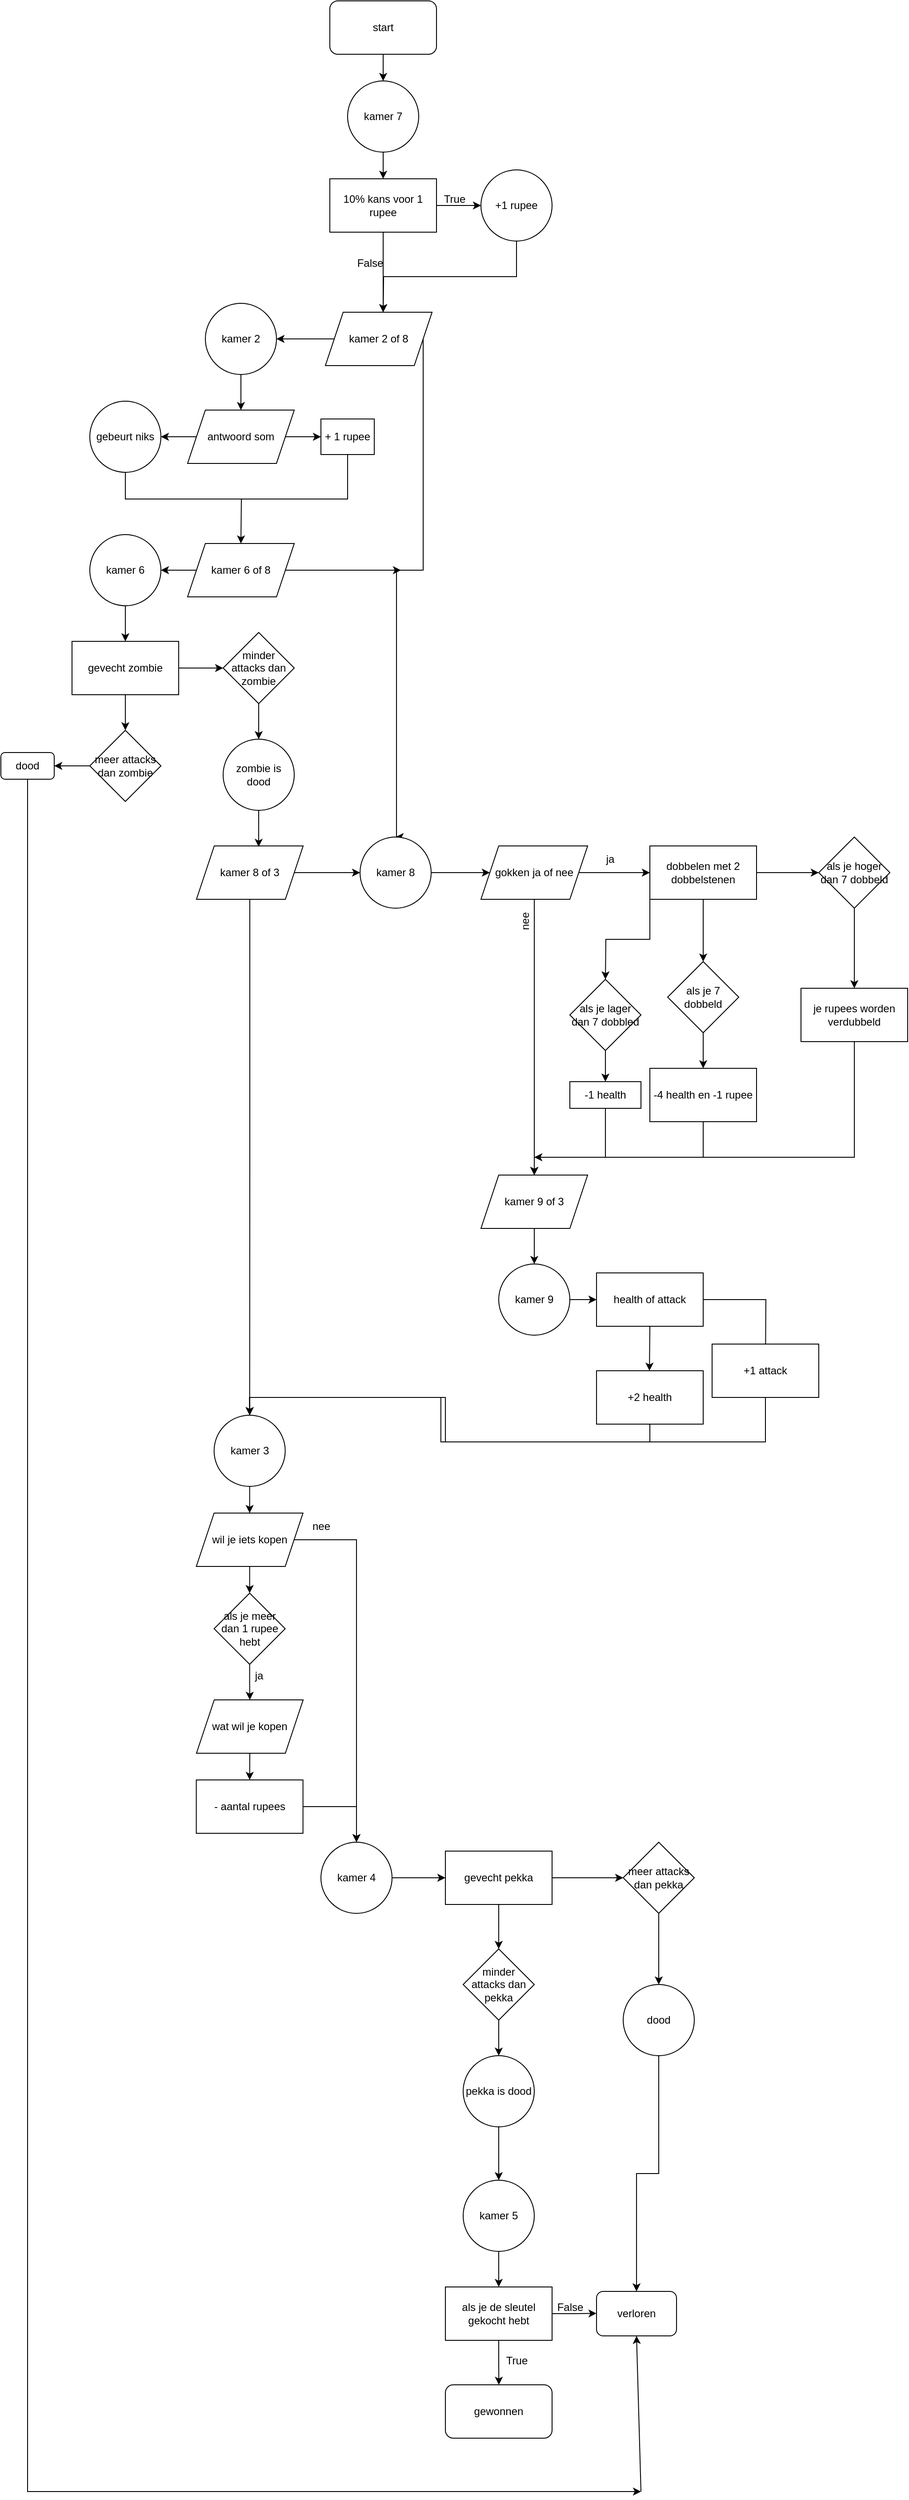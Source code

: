 <mxfile version="25.0.3">
  <diagram name="Pagina-1" id="LA-Mq_ICVdcmq7dzgJhT">
    <mxGraphModel dx="2562" dy="1162" grid="1" gridSize="10" guides="1" tooltips="1" connect="1" arrows="1" fold="1" page="1" pageScale="1" pageWidth="827" pageHeight="1169" math="0" shadow="0">
      <root>
        <mxCell id="0" />
        <mxCell id="1" parent="0" />
        <mxCell id="9-p0ut07gWVJ-qojFl4E-4" style="edgeStyle=orthogonalEdgeStyle;rounded=0;orthogonalLoop=1;jettySize=auto;html=1;exitX=0.5;exitY=1;exitDx=0;exitDy=0;" parent="1" source="9-p0ut07gWVJ-qojFl4E-3" target="9-p0ut07gWVJ-qojFl4E-5" edge="1">
          <mxGeometry relative="1" as="geometry">
            <mxPoint x="400" y="180" as="targetPoint" />
          </mxGeometry>
        </mxCell>
        <mxCell id="9-p0ut07gWVJ-qojFl4E-3" value="start" style="rounded=1;whiteSpace=wrap;html=1;" parent="1" vertex="1">
          <mxGeometry x="340" y="80" width="120" height="60" as="geometry" />
        </mxCell>
        <mxCell id="9-p0ut07gWVJ-qojFl4E-7" style="edgeStyle=orthogonalEdgeStyle;rounded=0;orthogonalLoop=1;jettySize=auto;html=1;exitX=0.5;exitY=1;exitDx=0;exitDy=0;entryX=0.5;entryY=0;entryDx=0;entryDy=0;" parent="1" source="9-p0ut07gWVJ-qojFl4E-5" target="9-p0ut07gWVJ-qojFl4E-6" edge="1">
          <mxGeometry relative="1" as="geometry" />
        </mxCell>
        <mxCell id="9-p0ut07gWVJ-qojFl4E-5" value="kamer 7" style="ellipse;whiteSpace=wrap;html=1;aspect=fixed;" parent="1" vertex="1">
          <mxGeometry x="360" y="170" width="80" height="80" as="geometry" />
        </mxCell>
        <mxCell id="9-p0ut07gWVJ-qojFl4E-8" style="edgeStyle=orthogonalEdgeStyle;rounded=0;orthogonalLoop=1;jettySize=auto;html=1;exitX=1;exitY=0.5;exitDx=0;exitDy=0;" parent="1" source="9-p0ut07gWVJ-qojFl4E-6" edge="1">
          <mxGeometry relative="1" as="geometry">
            <mxPoint x="510" y="310" as="targetPoint" />
          </mxGeometry>
        </mxCell>
        <mxCell id="9-p0ut07gWVJ-qojFl4E-45" style="edgeStyle=orthogonalEdgeStyle;rounded=0;orthogonalLoop=1;jettySize=auto;html=1;exitX=0.5;exitY=1;exitDx=0;exitDy=0;" parent="1" source="9-p0ut07gWVJ-qojFl4E-6" edge="1">
          <mxGeometry relative="1" as="geometry">
            <mxPoint x="400" y="430" as="targetPoint" />
          </mxGeometry>
        </mxCell>
        <mxCell id="9-p0ut07gWVJ-qojFl4E-6" value="10% kans voor 1 rupee" style="rounded=0;whiteSpace=wrap;html=1;" parent="1" vertex="1">
          <mxGeometry x="340" y="280" width="120" height="60" as="geometry" />
        </mxCell>
        <mxCell id="9-p0ut07gWVJ-qojFl4E-10" value="True" style="text;html=1;align=center;verticalAlign=middle;resizable=0;points=[];autosize=1;strokeColor=none;fillColor=none;" parent="1" vertex="1">
          <mxGeometry x="455" y="288" width="50" height="30" as="geometry" />
        </mxCell>
        <mxCell id="9-p0ut07gWVJ-qojFl4E-18" style="edgeStyle=orthogonalEdgeStyle;rounded=0;orthogonalLoop=1;jettySize=auto;html=1;exitX=0.5;exitY=1;exitDx=0;exitDy=0;" parent="1" source="9-p0ut07gWVJ-qojFl4E-14" edge="1">
          <mxGeometry relative="1" as="geometry">
            <mxPoint x="400" y="430" as="targetPoint" />
          </mxGeometry>
        </mxCell>
        <mxCell id="9-p0ut07gWVJ-qojFl4E-14" value="+1 rupee" style="ellipse;whiteSpace=wrap;html=1;aspect=fixed;" parent="1" vertex="1">
          <mxGeometry x="510" y="270" width="80" height="80" as="geometry" />
        </mxCell>
        <mxCell id="9-p0ut07gWVJ-qojFl4E-13" value="False" style="text;html=1;align=center;verticalAlign=middle;resizable=0;points=[];autosize=1;strokeColor=none;fillColor=none;" parent="1" vertex="1">
          <mxGeometry x="360" y="360" width="50" height="30" as="geometry" />
        </mxCell>
        <mxCell id="9-p0ut07gWVJ-qojFl4E-22" style="edgeStyle=orthogonalEdgeStyle;rounded=0;orthogonalLoop=1;jettySize=auto;html=1;exitX=0;exitY=0.5;exitDx=0;exitDy=0;" parent="1" source="9-p0ut07gWVJ-qojFl4E-19" edge="1">
          <mxGeometry relative="1" as="geometry">
            <mxPoint x="280" y="460" as="targetPoint" />
          </mxGeometry>
        </mxCell>
        <mxCell id="zXE78QHeRGmhFm922bv5-4" style="edgeStyle=orthogonalEdgeStyle;rounded=0;orthogonalLoop=1;jettySize=auto;html=1;exitX=1;exitY=0.5;exitDx=0;exitDy=0;entryX=0.5;entryY=0;entryDx=0;entryDy=0;" parent="1" source="9-p0ut07gWVJ-qojFl4E-19" target="zXE78QHeRGmhFm922bv5-1" edge="1">
          <mxGeometry relative="1" as="geometry">
            <Array as="points">
              <mxPoint x="445" y="720" />
              <mxPoint x="415" y="720" />
            </Array>
          </mxGeometry>
        </mxCell>
        <mxCell id="9-p0ut07gWVJ-qojFl4E-19" value="kamer 2 of 8" style="shape=parallelogram;perimeter=parallelogramPerimeter;whiteSpace=wrap;html=1;fixedSize=1;" parent="1" vertex="1">
          <mxGeometry x="335" y="430" width="120" height="60" as="geometry" />
        </mxCell>
        <mxCell id="9-p0ut07gWVJ-qojFl4E-24" style="edgeStyle=orthogonalEdgeStyle;rounded=0;orthogonalLoop=1;jettySize=auto;html=1;exitX=0.5;exitY=1;exitDx=0;exitDy=0;" parent="1" source="9-p0ut07gWVJ-qojFl4E-23" target="9-p0ut07gWVJ-qojFl4E-25" edge="1">
          <mxGeometry relative="1" as="geometry">
            <mxPoint x="240" y="540" as="targetPoint" />
          </mxGeometry>
        </mxCell>
        <mxCell id="9-p0ut07gWVJ-qojFl4E-23" value="kamer 2" style="ellipse;whiteSpace=wrap;html=1;aspect=fixed;" parent="1" vertex="1">
          <mxGeometry x="200" y="420" width="80" height="80" as="geometry" />
        </mxCell>
        <mxCell id="9-p0ut07gWVJ-qojFl4E-26" style="edgeStyle=orthogonalEdgeStyle;rounded=0;orthogonalLoop=1;jettySize=auto;html=1;exitX=1;exitY=0.5;exitDx=0;exitDy=0;" parent="1" source="9-p0ut07gWVJ-qojFl4E-25" edge="1">
          <mxGeometry relative="1" as="geometry">
            <mxPoint x="330" y="570" as="targetPoint" />
          </mxGeometry>
        </mxCell>
        <mxCell id="9-p0ut07gWVJ-qojFl4E-27" style="edgeStyle=orthogonalEdgeStyle;rounded=0;orthogonalLoop=1;jettySize=auto;html=1;exitX=0;exitY=0.5;exitDx=0;exitDy=0;" parent="1" source="9-p0ut07gWVJ-qojFl4E-25" edge="1">
          <mxGeometry relative="1" as="geometry">
            <mxPoint x="150" y="570" as="targetPoint" />
          </mxGeometry>
        </mxCell>
        <mxCell id="9-p0ut07gWVJ-qojFl4E-25" value="antwoord som" style="shape=parallelogram;perimeter=parallelogramPerimeter;whiteSpace=wrap;html=1;fixedSize=1;" parent="1" vertex="1">
          <mxGeometry x="180" y="540" width="120" height="60" as="geometry" />
        </mxCell>
        <mxCell id="9-p0ut07gWVJ-qojFl4E-28" value="gebeurt niks" style="ellipse;whiteSpace=wrap;html=1;aspect=fixed;" parent="1" vertex="1">
          <mxGeometry x="70" y="530" width="80" height="80" as="geometry" />
        </mxCell>
        <mxCell id="9-p0ut07gWVJ-qojFl4E-30" style="edgeStyle=orthogonalEdgeStyle;rounded=0;orthogonalLoop=1;jettySize=auto;html=1;exitX=0.5;exitY=1;exitDx=0;exitDy=0;" parent="1" source="9-p0ut07gWVJ-qojFl4E-29" edge="1">
          <mxGeometry relative="1" as="geometry">
            <mxPoint x="240" y="690" as="targetPoint" />
          </mxGeometry>
        </mxCell>
        <mxCell id="9-p0ut07gWVJ-qojFl4E-29" value="+ 1 rupee" style="rounded=0;whiteSpace=wrap;html=1;" parent="1" vertex="1">
          <mxGeometry x="330" y="550" width="60" height="40" as="geometry" />
        </mxCell>
        <mxCell id="9-p0ut07gWVJ-qojFl4E-35" style="edgeStyle=orthogonalEdgeStyle;rounded=0;orthogonalLoop=1;jettySize=auto;html=1;exitX=0;exitY=0.5;exitDx=0;exitDy=0;entryX=1;entryY=0.5;entryDx=0;entryDy=0;" parent="1" source="9-p0ut07gWVJ-qojFl4E-32" target="9-p0ut07gWVJ-qojFl4E-34" edge="1">
          <mxGeometry relative="1" as="geometry" />
        </mxCell>
        <mxCell id="zXE78QHeRGmhFm922bv5-14" style="edgeStyle=orthogonalEdgeStyle;rounded=0;orthogonalLoop=1;jettySize=auto;html=1;exitX=1;exitY=0.5;exitDx=0;exitDy=0;" parent="1" source="9-p0ut07gWVJ-qojFl4E-32" edge="1">
          <mxGeometry relative="1" as="geometry">
            <mxPoint x="420" y="720" as="targetPoint" />
          </mxGeometry>
        </mxCell>
        <mxCell id="9-p0ut07gWVJ-qojFl4E-32" value="kamer 6 of 8" style="shape=parallelogram;perimeter=parallelogramPerimeter;whiteSpace=wrap;html=1;fixedSize=1;" parent="1" vertex="1">
          <mxGeometry x="180" y="690" width="120" height="60" as="geometry" />
        </mxCell>
        <mxCell id="9-p0ut07gWVJ-qojFl4E-36" style="edgeStyle=orthogonalEdgeStyle;rounded=0;orthogonalLoop=1;jettySize=auto;html=1;exitX=0.5;exitY=1;exitDx=0;exitDy=0;" parent="1" source="9-p0ut07gWVJ-qojFl4E-34" edge="1">
          <mxGeometry relative="1" as="geometry">
            <mxPoint x="110" y="800" as="targetPoint" />
          </mxGeometry>
        </mxCell>
        <mxCell id="9-p0ut07gWVJ-qojFl4E-34" value="kamer 6" style="ellipse;whiteSpace=wrap;html=1;aspect=fixed;" parent="1" vertex="1">
          <mxGeometry x="70" y="680" width="80" height="80" as="geometry" />
        </mxCell>
        <mxCell id="9-p0ut07gWVJ-qojFl4E-39" style="edgeStyle=orthogonalEdgeStyle;rounded=0;orthogonalLoop=1;jettySize=auto;html=1;exitX=1;exitY=0.5;exitDx=0;exitDy=0;entryX=0;entryY=0.5;entryDx=0;entryDy=0;" parent="1" source="9-p0ut07gWVJ-qojFl4E-37" target="9-p0ut07gWVJ-qojFl4E-38" edge="1">
          <mxGeometry relative="1" as="geometry" />
        </mxCell>
        <mxCell id="9-p0ut07gWVJ-qojFl4E-41" style="edgeStyle=orthogonalEdgeStyle;rounded=0;orthogonalLoop=1;jettySize=auto;html=1;exitX=0.5;exitY=1;exitDx=0;exitDy=0;entryX=0.5;entryY=0;entryDx=0;entryDy=0;" parent="1" source="9-p0ut07gWVJ-qojFl4E-37" target="9-p0ut07gWVJ-qojFl4E-40" edge="1">
          <mxGeometry relative="1" as="geometry" />
        </mxCell>
        <mxCell id="9-p0ut07gWVJ-qojFl4E-37" value="gevecht zombie" style="rounded=0;whiteSpace=wrap;html=1;" parent="1" vertex="1">
          <mxGeometry x="50" y="800" width="120" height="60" as="geometry" />
        </mxCell>
        <mxCell id="9-p0ut07gWVJ-qojFl4E-42" style="edgeStyle=orthogonalEdgeStyle;rounded=0;orthogonalLoop=1;jettySize=auto;html=1;exitX=0.5;exitY=1;exitDx=0;exitDy=0;" parent="1" source="9-p0ut07gWVJ-qojFl4E-38" edge="1">
          <mxGeometry relative="1" as="geometry">
            <mxPoint x="260" y="910" as="targetPoint" />
          </mxGeometry>
        </mxCell>
        <mxCell id="9-p0ut07gWVJ-qojFl4E-38" value="minder attacks dan zombie" style="rhombus;whiteSpace=wrap;html=1;" parent="1" vertex="1">
          <mxGeometry x="220" y="790" width="80" height="80" as="geometry" />
        </mxCell>
        <mxCell id="9-p0ut07gWVJ-qojFl4E-49" style="edgeStyle=orthogonalEdgeStyle;rounded=0;orthogonalLoop=1;jettySize=auto;html=1;exitX=0;exitY=0.5;exitDx=0;exitDy=0;entryX=1;entryY=0.5;entryDx=0;entryDy=0;" parent="1" source="9-p0ut07gWVJ-qojFl4E-40" target="9-p0ut07gWVJ-qojFl4E-48" edge="1">
          <mxGeometry relative="1" as="geometry" />
        </mxCell>
        <mxCell id="9-p0ut07gWVJ-qojFl4E-40" value="meer attacks dan zombie" style="rhombus;whiteSpace=wrap;html=1;" parent="1" vertex="1">
          <mxGeometry x="70" y="900" width="80" height="80" as="geometry" />
        </mxCell>
        <mxCell id="9-p0ut07gWVJ-qojFl4E-43" value="zombie is dood" style="ellipse;whiteSpace=wrap;html=1;aspect=fixed;" parent="1" vertex="1">
          <mxGeometry x="220" y="910" width="80" height="80" as="geometry" />
        </mxCell>
        <mxCell id="9-p0ut07gWVJ-qojFl4E-44" value="" style="endArrow=none;html=1;rounded=0;" parent="1" edge="1">
          <mxGeometry width="50" height="50" relative="1" as="geometry">
            <mxPoint x="240" y="640" as="sourcePoint" />
            <mxPoint x="110" y="630" as="targetPoint" />
            <Array as="points">
              <mxPoint x="110" y="640" />
              <mxPoint x="110" y="610" />
            </Array>
          </mxGeometry>
        </mxCell>
        <mxCell id="q-v7iY-F-CsGWPlpGEO--21" style="edgeStyle=orthogonalEdgeStyle;rounded=0;orthogonalLoop=1;jettySize=auto;html=1;exitX=0.5;exitY=1;exitDx=0;exitDy=0;" edge="1" parent="1" source="9-p0ut07gWVJ-qojFl4E-48">
          <mxGeometry relative="1" as="geometry">
            <mxPoint x="690" y="2880" as="targetPoint" />
            <Array as="points">
              <mxPoint y="2770" />
              <mxPoint y="2770" />
            </Array>
          </mxGeometry>
        </mxCell>
        <mxCell id="9-p0ut07gWVJ-qojFl4E-48" value="dood" style="rounded=1;whiteSpace=wrap;html=1;" parent="1" vertex="1">
          <mxGeometry x="-30" y="925" width="60" height="30" as="geometry" />
        </mxCell>
        <mxCell id="zXE78QHeRGmhFm922bv5-11" style="edgeStyle=orthogonalEdgeStyle;rounded=0;orthogonalLoop=1;jettySize=auto;html=1;exitX=1;exitY=0.5;exitDx=0;exitDy=0;" parent="1" source="zXE78QHeRGmhFm922bv5-1" edge="1">
          <mxGeometry relative="1" as="geometry">
            <mxPoint x="520" y="1060" as="targetPoint" />
          </mxGeometry>
        </mxCell>
        <mxCell id="zXE78QHeRGmhFm922bv5-1" value="kamer 8" style="ellipse;whiteSpace=wrap;html=1;aspect=fixed;" parent="1" vertex="1">
          <mxGeometry x="374" y="1020" width="80" height="80" as="geometry" />
        </mxCell>
        <mxCell id="zXE78QHeRGmhFm922bv5-10" style="edgeStyle=orthogonalEdgeStyle;rounded=0;orthogonalLoop=1;jettySize=auto;html=1;exitX=1;exitY=0.5;exitDx=0;exitDy=0;entryX=0;entryY=0.5;entryDx=0;entryDy=0;" parent="1" source="zXE78QHeRGmhFm922bv5-6" target="zXE78QHeRGmhFm922bv5-1" edge="1">
          <mxGeometry relative="1" as="geometry" />
        </mxCell>
        <mxCell id="3SoIcV5cPvx-2qZ9T9Ji-27" style="edgeStyle=orthogonalEdgeStyle;rounded=0;orthogonalLoop=1;jettySize=auto;html=1;exitX=0.5;exitY=1;exitDx=0;exitDy=0;" parent="1" source="zXE78QHeRGmhFm922bv5-6" target="3SoIcV5cPvx-2qZ9T9Ji-28" edge="1">
          <mxGeometry relative="1" as="geometry">
            <mxPoint x="249.824" y="1710" as="targetPoint" />
          </mxGeometry>
        </mxCell>
        <mxCell id="zXE78QHeRGmhFm922bv5-6" value="kamer 8 of 3" style="shape=parallelogram;perimeter=parallelogramPerimeter;whiteSpace=wrap;html=1;fixedSize=1;" parent="1" vertex="1">
          <mxGeometry x="190" y="1030" width="120" height="60" as="geometry" />
        </mxCell>
        <mxCell id="zXE78QHeRGmhFm922bv5-8" style="edgeStyle=orthogonalEdgeStyle;rounded=0;orthogonalLoop=1;jettySize=auto;html=1;exitX=0.5;exitY=1;exitDx=0;exitDy=0;entryX=0.583;entryY=0.017;entryDx=0;entryDy=0;entryPerimeter=0;" parent="1" source="9-p0ut07gWVJ-qojFl4E-43" target="zXE78QHeRGmhFm922bv5-6" edge="1">
          <mxGeometry relative="1" as="geometry" />
        </mxCell>
        <mxCell id="zXE78QHeRGmhFm922bv5-17" style="edgeStyle=orthogonalEdgeStyle;rounded=0;orthogonalLoop=1;jettySize=auto;html=1;exitX=0.5;exitY=1;exitDx=0;exitDy=0;entryX=0.5;entryY=0;entryDx=0;entryDy=0;" parent="1" source="zXE78QHeRGmhFm922bv5-12" target="zXE78QHeRGmhFm922bv5-16" edge="1">
          <mxGeometry relative="1" as="geometry" />
        </mxCell>
        <mxCell id="zXE78QHeRGmhFm922bv5-19" style="edgeStyle=orthogonalEdgeStyle;rounded=0;orthogonalLoop=1;jettySize=auto;html=1;exitX=1;exitY=0.5;exitDx=0;exitDy=0;" parent="1" source="zXE78QHeRGmhFm922bv5-12" edge="1">
          <mxGeometry relative="1" as="geometry">
            <mxPoint x="700" y="1060" as="targetPoint" />
          </mxGeometry>
        </mxCell>
        <mxCell id="zXE78QHeRGmhFm922bv5-12" value="gokken ja of nee" style="shape=parallelogram;perimeter=parallelogramPerimeter;whiteSpace=wrap;html=1;fixedSize=1;" parent="1" vertex="1">
          <mxGeometry x="510" y="1030" width="120" height="60" as="geometry" />
        </mxCell>
        <mxCell id="3SoIcV5cPvx-2qZ9T9Ji-19" value="" style="edgeStyle=orthogonalEdgeStyle;rounded=0;orthogonalLoop=1;jettySize=auto;html=1;" parent="1" source="zXE78QHeRGmhFm922bv5-16" target="3SoIcV5cPvx-2qZ9T9Ji-18" edge="1">
          <mxGeometry relative="1" as="geometry" />
        </mxCell>
        <mxCell id="zXE78QHeRGmhFm922bv5-16" value="kamer 9 of 3" style="shape=parallelogram;perimeter=parallelogramPerimeter;whiteSpace=wrap;html=1;fixedSize=1;" parent="1" vertex="1">
          <mxGeometry x="510" y="1400" width="120" height="60" as="geometry" />
        </mxCell>
        <mxCell id="zXE78QHeRGmhFm922bv5-18" value="nee" style="text;html=1;align=center;verticalAlign=middle;resizable=0;points=[];autosize=1;strokeColor=none;fillColor=none;rotation=-90;" parent="1" vertex="1">
          <mxGeometry x="540" y="1100" width="40" height="30" as="geometry" />
        </mxCell>
        <mxCell id="zXE78QHeRGmhFm922bv5-20" value="ja" style="text;html=1;align=center;verticalAlign=middle;resizable=0;points=[];autosize=1;strokeColor=none;fillColor=none;" parent="1" vertex="1">
          <mxGeometry x="640" y="1030" width="30" height="30" as="geometry" />
        </mxCell>
        <mxCell id="3SoIcV5cPvx-2qZ9T9Ji-2" value="" style="edgeStyle=orthogonalEdgeStyle;rounded=0;orthogonalLoop=1;jettySize=auto;html=1;" parent="1" source="zXE78QHeRGmhFm922bv5-21" target="3SoIcV5cPvx-2qZ9T9Ji-1" edge="1">
          <mxGeometry relative="1" as="geometry" />
        </mxCell>
        <mxCell id="3SoIcV5cPvx-2qZ9T9Ji-7" value="" style="edgeStyle=orthogonalEdgeStyle;rounded=0;orthogonalLoop=1;jettySize=auto;html=1;" parent="1" source="zXE78QHeRGmhFm922bv5-21" target="3SoIcV5cPvx-2qZ9T9Ji-6" edge="1">
          <mxGeometry relative="1" as="geometry" />
        </mxCell>
        <mxCell id="3SoIcV5cPvx-2qZ9T9Ji-10" style="edgeStyle=orthogonalEdgeStyle;rounded=0;orthogonalLoop=1;jettySize=auto;html=1;exitX=0;exitY=1;exitDx=0;exitDy=0;" parent="1" source="zXE78QHeRGmhFm922bv5-21" edge="1">
          <mxGeometry relative="1" as="geometry">
            <mxPoint x="650" y="1180" as="targetPoint" />
          </mxGeometry>
        </mxCell>
        <mxCell id="zXE78QHeRGmhFm922bv5-21" value="dobbelen met 2 dobbelstenen" style="rounded=0;whiteSpace=wrap;html=1;" parent="1" vertex="1">
          <mxGeometry x="700" y="1030" width="120" height="60" as="geometry" />
        </mxCell>
        <mxCell id="3SoIcV5cPvx-2qZ9T9Ji-4" value="" style="edgeStyle=orthogonalEdgeStyle;rounded=0;orthogonalLoop=1;jettySize=auto;html=1;" parent="1" source="3SoIcV5cPvx-2qZ9T9Ji-1" target="3SoIcV5cPvx-2qZ9T9Ji-3" edge="1">
          <mxGeometry relative="1" as="geometry" />
        </mxCell>
        <mxCell id="3SoIcV5cPvx-2qZ9T9Ji-1" value="als je 7 dobbeld" style="rhombus;whiteSpace=wrap;html=1;rounded=0;" parent="1" vertex="1">
          <mxGeometry x="720" y="1160" width="80" height="80" as="geometry" />
        </mxCell>
        <mxCell id="3SoIcV5cPvx-2qZ9T9Ji-15" style="edgeStyle=orthogonalEdgeStyle;rounded=0;orthogonalLoop=1;jettySize=auto;html=1;exitX=0.5;exitY=1;exitDx=0;exitDy=0;" parent="1" source="3SoIcV5cPvx-2qZ9T9Ji-3" edge="1">
          <mxGeometry relative="1" as="geometry">
            <mxPoint x="570" y="1380" as="targetPoint" />
            <Array as="points">
              <mxPoint x="760" y="1380" />
            </Array>
          </mxGeometry>
        </mxCell>
        <mxCell id="3SoIcV5cPvx-2qZ9T9Ji-3" value="-4 health en -1 rupee" style="whiteSpace=wrap;html=1;rounded=0;" parent="1" vertex="1">
          <mxGeometry x="700" y="1280" width="120" height="60" as="geometry" />
        </mxCell>
        <mxCell id="3SoIcV5cPvx-2qZ9T9Ji-9" value="" style="edgeStyle=orthogonalEdgeStyle;rounded=0;orthogonalLoop=1;jettySize=auto;html=1;" parent="1" source="3SoIcV5cPvx-2qZ9T9Ji-6" target="3SoIcV5cPvx-2qZ9T9Ji-8" edge="1">
          <mxGeometry relative="1" as="geometry" />
        </mxCell>
        <mxCell id="3SoIcV5cPvx-2qZ9T9Ji-6" value="als je hoger dan 7 dobbeld" style="rhombus;whiteSpace=wrap;html=1;rounded=0;" parent="1" vertex="1">
          <mxGeometry x="890" y="1020" width="80" height="80" as="geometry" />
        </mxCell>
        <mxCell id="3SoIcV5cPvx-2qZ9T9Ji-16" style="edgeStyle=orthogonalEdgeStyle;rounded=0;orthogonalLoop=1;jettySize=auto;html=1;exitX=0.5;exitY=1;exitDx=0;exitDy=0;entryX=0.5;entryY=0;entryDx=0;entryDy=0;" parent="1" source="3SoIcV5cPvx-2qZ9T9Ji-8" target="zXE78QHeRGmhFm922bv5-16" edge="1">
          <mxGeometry relative="1" as="geometry">
            <Array as="points">
              <mxPoint x="930" y="1380" />
              <mxPoint x="570" y="1380" />
            </Array>
          </mxGeometry>
        </mxCell>
        <mxCell id="3SoIcV5cPvx-2qZ9T9Ji-8" value="je rupees worden verdubbeld" style="rounded=0;whiteSpace=wrap;html=1;" parent="1" vertex="1">
          <mxGeometry x="870" y="1190" width="120" height="60" as="geometry" />
        </mxCell>
        <mxCell id="3SoIcV5cPvx-2qZ9T9Ji-13" value="" style="edgeStyle=orthogonalEdgeStyle;rounded=0;orthogonalLoop=1;jettySize=auto;html=1;" parent="1" source="3SoIcV5cPvx-2qZ9T9Ji-11" target="3SoIcV5cPvx-2qZ9T9Ji-12" edge="1">
          <mxGeometry relative="1" as="geometry" />
        </mxCell>
        <mxCell id="3SoIcV5cPvx-2qZ9T9Ji-11" value="als je lager dan 7 dobbled" style="rhombus;whiteSpace=wrap;html=1;" parent="1" vertex="1">
          <mxGeometry x="610" y="1180" width="80" height="80" as="geometry" />
        </mxCell>
        <mxCell id="3SoIcV5cPvx-2qZ9T9Ji-14" style="edgeStyle=orthogonalEdgeStyle;rounded=0;orthogonalLoop=1;jettySize=auto;html=1;exitX=0.5;exitY=1;exitDx=0;exitDy=0;entryX=0.5;entryY=0;entryDx=0;entryDy=0;" parent="1" source="3SoIcV5cPvx-2qZ9T9Ji-12" target="zXE78QHeRGmhFm922bv5-16" edge="1">
          <mxGeometry relative="1" as="geometry">
            <Array as="points">
              <mxPoint x="650" y="1380" />
              <mxPoint x="570" y="1380" />
            </Array>
          </mxGeometry>
        </mxCell>
        <mxCell id="3SoIcV5cPvx-2qZ9T9Ji-12" value="-1 health" style="whiteSpace=wrap;html=1;" parent="1" vertex="1">
          <mxGeometry x="610" y="1295" width="80" height="30" as="geometry" />
        </mxCell>
        <mxCell id="3SoIcV5cPvx-2qZ9T9Ji-20" style="edgeStyle=orthogonalEdgeStyle;rounded=0;orthogonalLoop=1;jettySize=auto;html=1;exitX=1;exitY=0.5;exitDx=0;exitDy=0;" parent="1" source="3SoIcV5cPvx-2qZ9T9Ji-18" edge="1">
          <mxGeometry relative="1" as="geometry">
            <mxPoint x="640" y="1539.632" as="targetPoint" />
          </mxGeometry>
        </mxCell>
        <mxCell id="3SoIcV5cPvx-2qZ9T9Ji-18" value="kamer 9" style="ellipse;whiteSpace=wrap;html=1;" parent="1" vertex="1">
          <mxGeometry x="530" y="1500" width="80" height="80" as="geometry" />
        </mxCell>
        <mxCell id="3SoIcV5cPvx-2qZ9T9Ji-22" style="edgeStyle=orthogonalEdgeStyle;rounded=0;orthogonalLoop=1;jettySize=auto;html=1;exitX=0.5;exitY=1;exitDx=0;exitDy=0;" parent="1" source="3SoIcV5cPvx-2qZ9T9Ji-21" edge="1">
          <mxGeometry relative="1" as="geometry">
            <mxPoint x="699.526" y="1620" as="targetPoint" />
          </mxGeometry>
        </mxCell>
        <mxCell id="3SoIcV5cPvx-2qZ9T9Ji-24" style="edgeStyle=orthogonalEdgeStyle;rounded=0;orthogonalLoop=1;jettySize=auto;html=1;exitX=1;exitY=0.5;exitDx=0;exitDy=0;" parent="1" source="3SoIcV5cPvx-2qZ9T9Ji-21" edge="1">
          <mxGeometry relative="1" as="geometry">
            <mxPoint x="830" y="1620" as="targetPoint" />
          </mxGeometry>
        </mxCell>
        <mxCell id="3SoIcV5cPvx-2qZ9T9Ji-21" value="health of attack" style="rounded=0;whiteSpace=wrap;html=1;" parent="1" vertex="1">
          <mxGeometry x="640" y="1510" width="120" height="60" as="geometry" />
        </mxCell>
        <mxCell id="3SoIcV5cPvx-2qZ9T9Ji-29" style="edgeStyle=orthogonalEdgeStyle;rounded=0;orthogonalLoop=1;jettySize=auto;html=1;exitX=0.5;exitY=1;exitDx=0;exitDy=0;entryX=0.5;entryY=0;entryDx=0;entryDy=0;" parent="1" source="3SoIcV5cPvx-2qZ9T9Ji-25" target="3SoIcV5cPvx-2qZ9T9Ji-28" edge="1">
          <mxGeometry relative="1" as="geometry" />
        </mxCell>
        <mxCell id="3SoIcV5cPvx-2qZ9T9Ji-25" value="+2 health" style="rounded=0;whiteSpace=wrap;html=1;" parent="1" vertex="1">
          <mxGeometry x="640" y="1620" width="120" height="60" as="geometry" />
        </mxCell>
        <mxCell id="3SoIcV5cPvx-2qZ9T9Ji-32" style="edgeStyle=orthogonalEdgeStyle;rounded=0;orthogonalLoop=1;jettySize=auto;html=1;exitX=0.5;exitY=1;exitDx=0;exitDy=0;entryX=0.5;entryY=0;entryDx=0;entryDy=0;" parent="1" source="3SoIcV5cPvx-2qZ9T9Ji-26" target="3SoIcV5cPvx-2qZ9T9Ji-28" edge="1">
          <mxGeometry relative="1" as="geometry">
            <Array as="points">
              <mxPoint x="830" y="1700" />
              <mxPoint x="470" y="1700" />
              <mxPoint x="470" y="1650" />
              <mxPoint x="250" y="1650" />
            </Array>
          </mxGeometry>
        </mxCell>
        <mxCell id="3SoIcV5cPvx-2qZ9T9Ji-26" value="+1 attack" style="rounded=0;whiteSpace=wrap;html=1;" parent="1" vertex="1">
          <mxGeometry x="770" y="1590" width="120" height="60" as="geometry" />
        </mxCell>
        <mxCell id="3SoIcV5cPvx-2qZ9T9Ji-33" style="edgeStyle=orthogonalEdgeStyle;rounded=0;orthogonalLoop=1;jettySize=auto;html=1;exitX=0.5;exitY=1;exitDx=0;exitDy=0;" parent="1" source="3SoIcV5cPvx-2qZ9T9Ji-28" edge="1">
          <mxGeometry relative="1" as="geometry">
            <mxPoint x="250.053" y="1750.158" as="targetPoint" />
          </mxGeometry>
        </mxCell>
        <mxCell id="3SoIcV5cPvx-2qZ9T9Ji-35" style="edgeStyle=orthogonalEdgeStyle;rounded=0;orthogonalLoop=1;jettySize=auto;html=1;exitX=0.5;exitY=1;exitDx=0;exitDy=0;entryX=0.5;entryY=0;entryDx=0;entryDy=0;" parent="1" source="3SoIcV5cPvx-2qZ9T9Ji-28" target="3SoIcV5cPvx-2qZ9T9Ji-34" edge="1">
          <mxGeometry relative="1" as="geometry" />
        </mxCell>
        <mxCell id="3SoIcV5cPvx-2qZ9T9Ji-28" value="kamer 3" style="ellipse;whiteSpace=wrap;html=1;aspect=fixed;" parent="1" vertex="1">
          <mxGeometry x="209.824" y="1670" width="80" height="80" as="geometry" />
        </mxCell>
        <mxCell id="3SoIcV5cPvx-2qZ9T9Ji-47" style="edgeStyle=orthogonalEdgeStyle;rounded=0;orthogonalLoop=1;jettySize=auto;html=1;exitX=0.5;exitY=1;exitDx=0;exitDy=0;entryX=0.5;entryY=0;entryDx=0;entryDy=0;" parent="1" source="3SoIcV5cPvx-2qZ9T9Ji-34" target="3SoIcV5cPvx-2qZ9T9Ji-41" edge="1">
          <mxGeometry relative="1" as="geometry" />
        </mxCell>
        <mxCell id="3SoIcV5cPvx-2qZ9T9Ji-49" style="edgeStyle=orthogonalEdgeStyle;rounded=0;orthogonalLoop=1;jettySize=auto;html=1;exitX=1;exitY=0.5;exitDx=0;exitDy=0;entryX=0.5;entryY=0;entryDx=0;entryDy=0;" parent="1" source="3SoIcV5cPvx-2qZ9T9Ji-34" target="3SoIcV5cPvx-2qZ9T9Ji-51" edge="1">
          <mxGeometry relative="1" as="geometry">
            <mxPoint x="370" y="2070" as="targetPoint" />
          </mxGeometry>
        </mxCell>
        <mxCell id="3SoIcV5cPvx-2qZ9T9Ji-34" value="wil je iets kopen" style="shape=parallelogram;perimeter=parallelogramPerimeter;whiteSpace=wrap;html=1;fixedSize=1;" parent="1" vertex="1">
          <mxGeometry x="189.82" y="1780" width="120" height="60" as="geometry" />
        </mxCell>
        <mxCell id="3SoIcV5cPvx-2qZ9T9Ji-46" value="" style="edgeStyle=orthogonalEdgeStyle;rounded=0;orthogonalLoop=1;jettySize=auto;html=1;" parent="1" source="3SoIcV5cPvx-2qZ9T9Ji-41" target="3SoIcV5cPvx-2qZ9T9Ji-45" edge="1">
          <mxGeometry relative="1" as="geometry" />
        </mxCell>
        <mxCell id="3SoIcV5cPvx-2qZ9T9Ji-41" value="als je meer dan 1 rupee hebt" style="rhombus;whiteSpace=wrap;html=1;" parent="1" vertex="1">
          <mxGeometry x="209.82" y="1870" width="80" height="80" as="geometry" />
        </mxCell>
        <mxCell id="3SoIcV5cPvx-2qZ9T9Ji-54" style="edgeStyle=orthogonalEdgeStyle;rounded=0;orthogonalLoop=1;jettySize=auto;html=1;exitX=0.5;exitY=1;exitDx=0;exitDy=0;entryX=0.5;entryY=0;entryDx=0;entryDy=0;" parent="1" source="3SoIcV5cPvx-2qZ9T9Ji-45" target="3SoIcV5cPvx-2qZ9T9Ji-53" edge="1">
          <mxGeometry relative="1" as="geometry" />
        </mxCell>
        <mxCell id="3SoIcV5cPvx-2qZ9T9Ji-45" value="wat wil je kopen" style="shape=parallelogram;perimeter=parallelogramPerimeter;whiteSpace=wrap;html=1;fixedSize=1;" parent="1" vertex="1">
          <mxGeometry x="190" y="1990" width="120" height="60" as="geometry" />
        </mxCell>
        <mxCell id="3SoIcV5cPvx-2qZ9T9Ji-48" value="ja" style="text;html=1;align=center;verticalAlign=middle;resizable=0;points=[];autosize=1;strokeColor=none;fillColor=none;" parent="1" vertex="1">
          <mxGeometry x="245" y="1948" width="30" height="30" as="geometry" />
        </mxCell>
        <mxCell id="3SoIcV5cPvx-2qZ9T9Ji-50" value="nee" style="text;html=1;align=center;verticalAlign=middle;resizable=0;points=[];autosize=1;strokeColor=none;fillColor=none;" parent="1" vertex="1">
          <mxGeometry x="310" y="1780" width="40" height="30" as="geometry" />
        </mxCell>
        <mxCell id="3SoIcV5cPvx-2qZ9T9Ji-56" style="edgeStyle=orthogonalEdgeStyle;rounded=0;orthogonalLoop=1;jettySize=auto;html=1;exitX=1;exitY=0.5;exitDx=0;exitDy=0;" parent="1" source="3SoIcV5cPvx-2qZ9T9Ji-51" edge="1">
          <mxGeometry relative="1" as="geometry">
            <mxPoint x="470" y="2190" as="targetPoint" />
          </mxGeometry>
        </mxCell>
        <mxCell id="3SoIcV5cPvx-2qZ9T9Ji-51" value="kamer 4" style="ellipse;whiteSpace=wrap;html=1;aspect=fixed;" parent="1" vertex="1">
          <mxGeometry x="330" y="2150" width="80" height="80" as="geometry" />
        </mxCell>
        <mxCell id="3SoIcV5cPvx-2qZ9T9Ji-55" style="edgeStyle=orthogonalEdgeStyle;rounded=0;orthogonalLoop=1;jettySize=auto;html=1;exitX=1;exitY=0.5;exitDx=0;exitDy=0;entryX=0.5;entryY=0;entryDx=0;entryDy=0;" parent="1" source="3SoIcV5cPvx-2qZ9T9Ji-53" target="3SoIcV5cPvx-2qZ9T9Ji-51" edge="1">
          <mxGeometry relative="1" as="geometry" />
        </mxCell>
        <mxCell id="3SoIcV5cPvx-2qZ9T9Ji-53" value="- aantal rupees" style="rounded=0;whiteSpace=wrap;html=1;" parent="1" vertex="1">
          <mxGeometry x="189.82" y="2080" width="120" height="60" as="geometry" />
        </mxCell>
        <mxCell id="q-v7iY-F-CsGWPlpGEO--2" value="" style="edgeStyle=orthogonalEdgeStyle;rounded=0;orthogonalLoop=1;jettySize=auto;html=1;" edge="1" parent="1" source="3SoIcV5cPvx-2qZ9T9Ji-57" target="q-v7iY-F-CsGWPlpGEO--1">
          <mxGeometry relative="1" as="geometry" />
        </mxCell>
        <mxCell id="q-v7iY-F-CsGWPlpGEO--3" style="edgeStyle=orthogonalEdgeStyle;rounded=0;orthogonalLoop=1;jettySize=auto;html=1;exitX=0.5;exitY=1;exitDx=0;exitDy=0;" edge="1" parent="1" source="3SoIcV5cPvx-2qZ9T9Ji-57">
          <mxGeometry relative="1" as="geometry">
            <mxPoint x="529.951" y="2270" as="targetPoint" />
          </mxGeometry>
        </mxCell>
        <mxCell id="3SoIcV5cPvx-2qZ9T9Ji-57" value="gevecht pekka" style="rounded=0;whiteSpace=wrap;html=1;" parent="1" vertex="1">
          <mxGeometry x="470" y="2160" width="120" height="60" as="geometry" />
        </mxCell>
        <mxCell id="q-v7iY-F-CsGWPlpGEO--18" value="" style="edgeStyle=orthogonalEdgeStyle;rounded=0;orthogonalLoop=1;jettySize=auto;html=1;" edge="1" parent="1" source="q-v7iY-F-CsGWPlpGEO--1" target="q-v7iY-F-CsGWPlpGEO--17">
          <mxGeometry relative="1" as="geometry" />
        </mxCell>
        <mxCell id="q-v7iY-F-CsGWPlpGEO--1" value="meer attacks dan pekka" style="rhombus;whiteSpace=wrap;html=1;rounded=0;" vertex="1" parent="1">
          <mxGeometry x="670" y="2150" width="80" height="80" as="geometry" />
        </mxCell>
        <mxCell id="q-v7iY-F-CsGWPlpGEO--6" value="" style="edgeStyle=orthogonalEdgeStyle;rounded=0;orthogonalLoop=1;jettySize=auto;html=1;" edge="1" parent="1" source="q-v7iY-F-CsGWPlpGEO--4" target="q-v7iY-F-CsGWPlpGEO--5">
          <mxGeometry relative="1" as="geometry" />
        </mxCell>
        <mxCell id="q-v7iY-F-CsGWPlpGEO--4" value="minder attacks dan pekka" style="rhombus;whiteSpace=wrap;html=1;" vertex="1" parent="1">
          <mxGeometry x="490" y="2270" width="80" height="80" as="geometry" />
        </mxCell>
        <mxCell id="q-v7iY-F-CsGWPlpGEO--8" value="" style="edgeStyle=orthogonalEdgeStyle;rounded=0;orthogonalLoop=1;jettySize=auto;html=1;" edge="1" parent="1" source="q-v7iY-F-CsGWPlpGEO--5" target="q-v7iY-F-CsGWPlpGEO--7">
          <mxGeometry relative="1" as="geometry" />
        </mxCell>
        <mxCell id="q-v7iY-F-CsGWPlpGEO--5" value="pekka is dood" style="ellipse;whiteSpace=wrap;html=1;" vertex="1" parent="1">
          <mxGeometry x="490" y="2390" width="80" height="80" as="geometry" />
        </mxCell>
        <mxCell id="q-v7iY-F-CsGWPlpGEO--10" value="" style="edgeStyle=orthogonalEdgeStyle;rounded=0;orthogonalLoop=1;jettySize=auto;html=1;" edge="1" parent="1" source="q-v7iY-F-CsGWPlpGEO--7" target="q-v7iY-F-CsGWPlpGEO--9">
          <mxGeometry relative="1" as="geometry" />
        </mxCell>
        <mxCell id="q-v7iY-F-CsGWPlpGEO--7" value="kamer 5" style="ellipse;whiteSpace=wrap;html=1;" vertex="1" parent="1">
          <mxGeometry x="490" y="2530" width="80" height="80" as="geometry" />
        </mxCell>
        <mxCell id="q-v7iY-F-CsGWPlpGEO--11" style="edgeStyle=orthogonalEdgeStyle;rounded=0;orthogonalLoop=1;jettySize=auto;html=1;exitX=0.5;exitY=1;exitDx=0;exitDy=0;" edge="1" parent="1" source="q-v7iY-F-CsGWPlpGEO--9">
          <mxGeometry relative="1" as="geometry">
            <mxPoint x="530.154" y="2760" as="targetPoint" />
          </mxGeometry>
        </mxCell>
        <mxCell id="q-v7iY-F-CsGWPlpGEO--14" style="edgeStyle=orthogonalEdgeStyle;rounded=0;orthogonalLoop=1;jettySize=auto;html=1;exitX=1;exitY=0.5;exitDx=0;exitDy=0;" edge="1" parent="1" source="q-v7iY-F-CsGWPlpGEO--9">
          <mxGeometry relative="1" as="geometry">
            <mxPoint x="640" y="2679.714" as="targetPoint" />
          </mxGeometry>
        </mxCell>
        <mxCell id="q-v7iY-F-CsGWPlpGEO--9" value="als je de sleutel gekocht hebt" style="whiteSpace=wrap;html=1;" vertex="1" parent="1">
          <mxGeometry x="470" y="2650" width="120" height="60" as="geometry" />
        </mxCell>
        <mxCell id="q-v7iY-F-CsGWPlpGEO--12" value="gewonnen" style="rounded=1;whiteSpace=wrap;html=1;" vertex="1" parent="1">
          <mxGeometry x="470" y="2760" width="120" height="60" as="geometry" />
        </mxCell>
        <mxCell id="q-v7iY-F-CsGWPlpGEO--13" value="True" style="text;html=1;align=center;verticalAlign=middle;resizable=0;points=[];autosize=1;strokeColor=none;fillColor=none;" vertex="1" parent="1">
          <mxGeometry x="525" y="2718" width="50" height="30" as="geometry" />
        </mxCell>
        <mxCell id="q-v7iY-F-CsGWPlpGEO--15" value="False" style="text;html=1;align=center;verticalAlign=middle;resizable=0;points=[];autosize=1;strokeColor=none;fillColor=none;" vertex="1" parent="1">
          <mxGeometry x="585" y="2658" width="50" height="30" as="geometry" />
        </mxCell>
        <mxCell id="q-v7iY-F-CsGWPlpGEO--16" value="verloren" style="rounded=1;whiteSpace=wrap;html=1;" vertex="1" parent="1">
          <mxGeometry x="640" y="2655" width="90" height="50" as="geometry" />
        </mxCell>
        <mxCell id="q-v7iY-F-CsGWPlpGEO--19" style="edgeStyle=orthogonalEdgeStyle;rounded=0;orthogonalLoop=1;jettySize=auto;html=1;exitX=0.5;exitY=1;exitDx=0;exitDy=0;entryX=0.5;entryY=0;entryDx=0;entryDy=0;" edge="1" parent="1" source="q-v7iY-F-CsGWPlpGEO--17" target="q-v7iY-F-CsGWPlpGEO--16">
          <mxGeometry relative="1" as="geometry" />
        </mxCell>
        <mxCell id="q-v7iY-F-CsGWPlpGEO--17" value="dood" style="ellipse;whiteSpace=wrap;html=1;rounded=0;" vertex="1" parent="1">
          <mxGeometry x="670" y="2310" width="80" height="80" as="geometry" />
        </mxCell>
        <mxCell id="q-v7iY-F-CsGWPlpGEO--22" value="" style="endArrow=classic;html=1;rounded=0;entryX=0.5;entryY=1;entryDx=0;entryDy=0;" edge="1" parent="1" target="q-v7iY-F-CsGWPlpGEO--16">
          <mxGeometry width="50" height="50" relative="1" as="geometry">
            <mxPoint x="690" y="2880" as="sourcePoint" />
            <mxPoint x="730" y="2790" as="targetPoint" />
          </mxGeometry>
        </mxCell>
      </root>
    </mxGraphModel>
  </diagram>
</mxfile>
